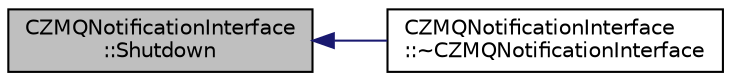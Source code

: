 digraph "CZMQNotificationInterface::Shutdown"
{
  edge [fontname="Helvetica",fontsize="10",labelfontname="Helvetica",labelfontsize="10"];
  node [fontname="Helvetica",fontsize="10",shape=record];
  rankdir="LR";
  Node20 [label="CZMQNotificationInterface\l::Shutdown",height=0.2,width=0.4,color="black", fillcolor="grey75", style="filled", fontcolor="black"];
  Node20 -> Node21 [dir="back",color="midnightblue",fontsize="10",style="solid",fontname="Helvetica"];
  Node21 [label="CZMQNotificationInterface\l::~CZMQNotificationInterface",height=0.2,width=0.4,color="black", fillcolor="white", style="filled",URL="$class_c_z_m_q_notification_interface.html#a8ab430300f215da77779d66415cdb8e3"];
}
